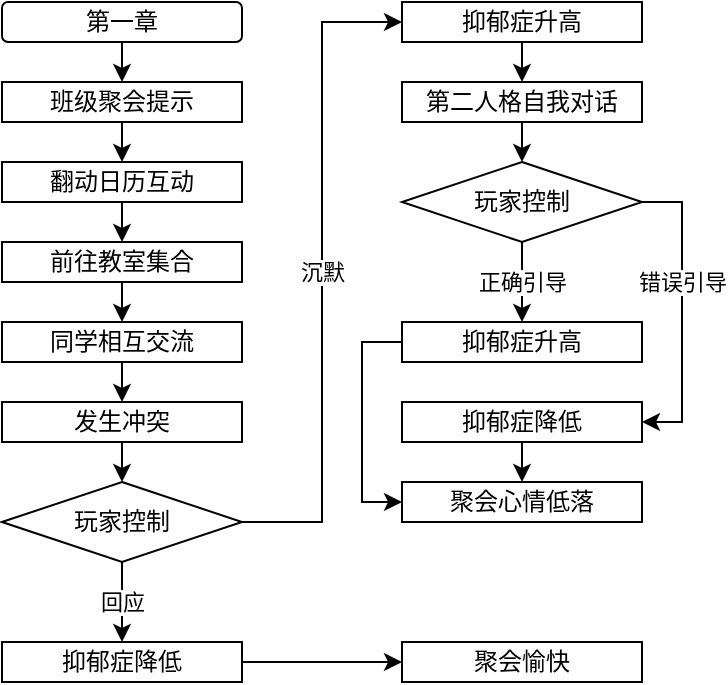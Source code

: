 <mxfile version="18.1.1" type="github">
  <diagram id="C5RBs43oDa-KdzZeNtuy" name="Page-1">
    <mxGraphModel dx="1038" dy="588" grid="1" gridSize="10" guides="1" tooltips="1" connect="1" arrows="1" fold="1" page="1" pageScale="1" pageWidth="827" pageHeight="1169" math="0" shadow="0">
      <root>
        <mxCell id="WIyWlLk6GJQsqaUBKTNV-0" />
        <mxCell id="WIyWlLk6GJQsqaUBKTNV-1" parent="WIyWlLk6GJQsqaUBKTNV-0" />
        <mxCell id="GqAvmgkqh1xOm4bAF4C7-27" style="edgeStyle=orthogonalEdgeStyle;rounded=0;orthogonalLoop=1;jettySize=auto;html=1;exitX=0.5;exitY=1;exitDx=0;exitDy=0;entryX=0.5;entryY=0;entryDx=0;entryDy=0;" edge="1" parent="WIyWlLk6GJQsqaUBKTNV-1" source="GqAvmgkqh1xOm4bAF4C7-20" target="GqAvmgkqh1xOm4bAF4C7-21">
          <mxGeometry relative="1" as="geometry" />
        </mxCell>
        <mxCell id="GqAvmgkqh1xOm4bAF4C7-20" value="第一章" style="rounded=1;whiteSpace=wrap;html=1;" vertex="1" parent="WIyWlLk6GJQsqaUBKTNV-1">
          <mxGeometry x="280" y="80" width="120" height="20" as="geometry" />
        </mxCell>
        <mxCell id="GqAvmgkqh1xOm4bAF4C7-28" style="edgeStyle=orthogonalEdgeStyle;rounded=0;orthogonalLoop=1;jettySize=auto;html=1;exitX=0.5;exitY=1;exitDx=0;exitDy=0;entryX=0.5;entryY=0;entryDx=0;entryDy=0;" edge="1" parent="WIyWlLk6GJQsqaUBKTNV-1" source="GqAvmgkqh1xOm4bAF4C7-21" target="GqAvmgkqh1xOm4bAF4C7-22">
          <mxGeometry relative="1" as="geometry" />
        </mxCell>
        <mxCell id="GqAvmgkqh1xOm4bAF4C7-21" value="班级聚会提示" style="rounded=0;whiteSpace=wrap;html=1;" vertex="1" parent="WIyWlLk6GJQsqaUBKTNV-1">
          <mxGeometry x="280" y="120" width="120" height="20" as="geometry" />
        </mxCell>
        <mxCell id="GqAvmgkqh1xOm4bAF4C7-29" style="edgeStyle=orthogonalEdgeStyle;rounded=0;orthogonalLoop=1;jettySize=auto;html=1;exitX=0.5;exitY=1;exitDx=0;exitDy=0;entryX=0.5;entryY=0;entryDx=0;entryDy=0;" edge="1" parent="WIyWlLk6GJQsqaUBKTNV-1" source="GqAvmgkqh1xOm4bAF4C7-22" target="GqAvmgkqh1xOm4bAF4C7-23">
          <mxGeometry relative="1" as="geometry" />
        </mxCell>
        <mxCell id="GqAvmgkqh1xOm4bAF4C7-22" value="翻动日历互动" style="rounded=0;whiteSpace=wrap;html=1;" vertex="1" parent="WIyWlLk6GJQsqaUBKTNV-1">
          <mxGeometry x="280" y="160" width="120" height="20" as="geometry" />
        </mxCell>
        <mxCell id="GqAvmgkqh1xOm4bAF4C7-30" style="edgeStyle=orthogonalEdgeStyle;rounded=0;orthogonalLoop=1;jettySize=auto;html=1;exitX=0.5;exitY=1;exitDx=0;exitDy=0;entryX=0.5;entryY=0;entryDx=0;entryDy=0;" edge="1" parent="WIyWlLk6GJQsqaUBKTNV-1" source="GqAvmgkqh1xOm4bAF4C7-23" target="GqAvmgkqh1xOm4bAF4C7-24">
          <mxGeometry relative="1" as="geometry" />
        </mxCell>
        <mxCell id="GqAvmgkqh1xOm4bAF4C7-23" value="前往教室集合" style="rounded=0;whiteSpace=wrap;html=1;" vertex="1" parent="WIyWlLk6GJQsqaUBKTNV-1">
          <mxGeometry x="280" y="200" width="120" height="20" as="geometry" />
        </mxCell>
        <mxCell id="GqAvmgkqh1xOm4bAF4C7-31" style="edgeStyle=orthogonalEdgeStyle;rounded=0;orthogonalLoop=1;jettySize=auto;html=1;exitX=0.5;exitY=1;exitDx=0;exitDy=0;entryX=0.5;entryY=0;entryDx=0;entryDy=0;" edge="1" parent="WIyWlLk6GJQsqaUBKTNV-1" source="GqAvmgkqh1xOm4bAF4C7-24" target="GqAvmgkqh1xOm4bAF4C7-25">
          <mxGeometry relative="1" as="geometry" />
        </mxCell>
        <mxCell id="GqAvmgkqh1xOm4bAF4C7-24" value="同学相互交流" style="rounded=0;whiteSpace=wrap;html=1;" vertex="1" parent="WIyWlLk6GJQsqaUBKTNV-1">
          <mxGeometry x="280" y="240" width="120" height="20" as="geometry" />
        </mxCell>
        <mxCell id="GqAvmgkqh1xOm4bAF4C7-32" style="edgeStyle=orthogonalEdgeStyle;rounded=0;orthogonalLoop=1;jettySize=auto;html=1;exitX=0.5;exitY=1;exitDx=0;exitDy=0;entryX=0.5;entryY=0;entryDx=0;entryDy=0;" edge="1" parent="WIyWlLk6GJQsqaUBKTNV-1" source="GqAvmgkqh1xOm4bAF4C7-25" target="GqAvmgkqh1xOm4bAF4C7-26">
          <mxGeometry relative="1" as="geometry" />
        </mxCell>
        <mxCell id="GqAvmgkqh1xOm4bAF4C7-25" value="发生冲突" style="rounded=0;whiteSpace=wrap;html=1;" vertex="1" parent="WIyWlLk6GJQsqaUBKTNV-1">
          <mxGeometry x="280" y="280" width="120" height="20" as="geometry" />
        </mxCell>
        <mxCell id="GqAvmgkqh1xOm4bAF4C7-34" value="回应" style="edgeStyle=orthogonalEdgeStyle;rounded=0;orthogonalLoop=1;jettySize=auto;html=1;exitX=0.5;exitY=1;exitDx=0;exitDy=0;entryX=0.5;entryY=0;entryDx=0;entryDy=0;" edge="1" parent="WIyWlLk6GJQsqaUBKTNV-1" source="GqAvmgkqh1xOm4bAF4C7-26" target="GqAvmgkqh1xOm4bAF4C7-33">
          <mxGeometry relative="1" as="geometry" />
        </mxCell>
        <mxCell id="GqAvmgkqh1xOm4bAF4C7-38" value="沉默" style="edgeStyle=orthogonalEdgeStyle;rounded=0;orthogonalLoop=1;jettySize=auto;html=1;exitX=1;exitY=0.5;exitDx=0;exitDy=0;entryX=0;entryY=0.5;entryDx=0;entryDy=0;" edge="1" parent="WIyWlLk6GJQsqaUBKTNV-1" source="GqAvmgkqh1xOm4bAF4C7-26" target="GqAvmgkqh1xOm4bAF4C7-37">
          <mxGeometry relative="1" as="geometry" />
        </mxCell>
        <mxCell id="GqAvmgkqh1xOm4bAF4C7-26" value="玩家控制" style="rhombus;whiteSpace=wrap;html=1;" vertex="1" parent="WIyWlLk6GJQsqaUBKTNV-1">
          <mxGeometry x="280" y="320" width="120" height="40" as="geometry" />
        </mxCell>
        <mxCell id="GqAvmgkqh1xOm4bAF4C7-52" style="edgeStyle=orthogonalEdgeStyle;rounded=0;orthogonalLoop=1;jettySize=auto;html=1;exitX=1;exitY=0.5;exitDx=0;exitDy=0;entryX=0;entryY=0.5;entryDx=0;entryDy=0;" edge="1" parent="WIyWlLk6GJQsqaUBKTNV-1" source="GqAvmgkqh1xOm4bAF4C7-33" target="GqAvmgkqh1xOm4bAF4C7-35">
          <mxGeometry relative="1" as="geometry" />
        </mxCell>
        <mxCell id="GqAvmgkqh1xOm4bAF4C7-33" value="抑郁症降低" style="rounded=0;whiteSpace=wrap;html=1;" vertex="1" parent="WIyWlLk6GJQsqaUBKTNV-1">
          <mxGeometry x="280" y="400" width="120" height="20" as="geometry" />
        </mxCell>
        <mxCell id="GqAvmgkqh1xOm4bAF4C7-35" value="聚会愉快" style="rounded=0;whiteSpace=wrap;html=1;" vertex="1" parent="WIyWlLk6GJQsqaUBKTNV-1">
          <mxGeometry x="480" y="400" width="120" height="20" as="geometry" />
        </mxCell>
        <mxCell id="GqAvmgkqh1xOm4bAF4C7-41" style="edgeStyle=orthogonalEdgeStyle;rounded=0;orthogonalLoop=1;jettySize=auto;html=1;exitX=0.5;exitY=1;exitDx=0;exitDy=0;entryX=0.5;entryY=0;entryDx=0;entryDy=0;" edge="1" parent="WIyWlLk6GJQsqaUBKTNV-1" source="GqAvmgkqh1xOm4bAF4C7-37" target="GqAvmgkqh1xOm4bAF4C7-39">
          <mxGeometry relative="1" as="geometry" />
        </mxCell>
        <mxCell id="GqAvmgkqh1xOm4bAF4C7-37" value="抑郁症升高" style="rounded=0;whiteSpace=wrap;html=1;" vertex="1" parent="WIyWlLk6GJQsqaUBKTNV-1">
          <mxGeometry x="480" y="80" width="120" height="20" as="geometry" />
        </mxCell>
        <mxCell id="GqAvmgkqh1xOm4bAF4C7-43" style="edgeStyle=orthogonalEdgeStyle;rounded=0;orthogonalLoop=1;jettySize=auto;html=1;exitX=0.5;exitY=1;exitDx=0;exitDy=0;entryX=0.5;entryY=0;entryDx=0;entryDy=0;" edge="1" parent="WIyWlLk6GJQsqaUBKTNV-1" source="GqAvmgkqh1xOm4bAF4C7-39" target="GqAvmgkqh1xOm4bAF4C7-42">
          <mxGeometry relative="1" as="geometry" />
        </mxCell>
        <mxCell id="GqAvmgkqh1xOm4bAF4C7-39" value="第二人格自我对话" style="rounded=0;whiteSpace=wrap;html=1;" vertex="1" parent="WIyWlLk6GJQsqaUBKTNV-1">
          <mxGeometry x="480" y="120" width="120" height="20" as="geometry" />
        </mxCell>
        <mxCell id="GqAvmgkqh1xOm4bAF4C7-46" value="正确引导" style="edgeStyle=orthogonalEdgeStyle;rounded=0;orthogonalLoop=1;jettySize=auto;html=1;exitX=0.5;exitY=1;exitDx=0;exitDy=0;entryX=0.5;entryY=0;entryDx=0;entryDy=0;" edge="1" parent="WIyWlLk6GJQsqaUBKTNV-1" source="GqAvmgkqh1xOm4bAF4C7-42" target="GqAvmgkqh1xOm4bAF4C7-44">
          <mxGeometry relative="1" as="geometry" />
        </mxCell>
        <mxCell id="GqAvmgkqh1xOm4bAF4C7-47" value="错误引导" style="edgeStyle=orthogonalEdgeStyle;rounded=0;orthogonalLoop=1;jettySize=auto;html=1;exitX=1;exitY=0.5;exitDx=0;exitDy=0;entryX=1;entryY=0.5;entryDx=0;entryDy=0;" edge="1" parent="WIyWlLk6GJQsqaUBKTNV-1" source="GqAvmgkqh1xOm4bAF4C7-42" target="GqAvmgkqh1xOm4bAF4C7-45">
          <mxGeometry x="-0.2" relative="1" as="geometry">
            <mxPoint as="offset" />
          </mxGeometry>
        </mxCell>
        <mxCell id="GqAvmgkqh1xOm4bAF4C7-42" value="玩家控制" style="rhombus;whiteSpace=wrap;html=1;" vertex="1" parent="WIyWlLk6GJQsqaUBKTNV-1">
          <mxGeometry x="480" y="160" width="120" height="40" as="geometry" />
        </mxCell>
        <mxCell id="GqAvmgkqh1xOm4bAF4C7-50" style="edgeStyle=orthogonalEdgeStyle;rounded=0;orthogonalLoop=1;jettySize=auto;html=1;exitX=0;exitY=0.5;exitDx=0;exitDy=0;entryX=0;entryY=0.5;entryDx=0;entryDy=0;" edge="1" parent="WIyWlLk6GJQsqaUBKTNV-1" source="GqAvmgkqh1xOm4bAF4C7-44" target="GqAvmgkqh1xOm4bAF4C7-48">
          <mxGeometry relative="1" as="geometry" />
        </mxCell>
        <mxCell id="GqAvmgkqh1xOm4bAF4C7-44" value="抑郁症升高" style="rounded=0;whiteSpace=wrap;html=1;" vertex="1" parent="WIyWlLk6GJQsqaUBKTNV-1">
          <mxGeometry x="480" y="240" width="120" height="20" as="geometry" />
        </mxCell>
        <mxCell id="GqAvmgkqh1xOm4bAF4C7-51" style="edgeStyle=orthogonalEdgeStyle;rounded=0;orthogonalLoop=1;jettySize=auto;html=1;exitX=0.5;exitY=1;exitDx=0;exitDy=0;entryX=0.5;entryY=0;entryDx=0;entryDy=0;" edge="1" parent="WIyWlLk6GJQsqaUBKTNV-1" source="GqAvmgkqh1xOm4bAF4C7-45" target="GqAvmgkqh1xOm4bAF4C7-48">
          <mxGeometry relative="1" as="geometry" />
        </mxCell>
        <mxCell id="GqAvmgkqh1xOm4bAF4C7-45" value="抑郁症降低" style="rounded=0;whiteSpace=wrap;html=1;" vertex="1" parent="WIyWlLk6GJQsqaUBKTNV-1">
          <mxGeometry x="480" y="280" width="120" height="20" as="geometry" />
        </mxCell>
        <mxCell id="GqAvmgkqh1xOm4bAF4C7-48" value="聚会心情低落" style="rounded=0;whiteSpace=wrap;html=1;" vertex="1" parent="WIyWlLk6GJQsqaUBKTNV-1">
          <mxGeometry x="480" y="320" width="120" height="20" as="geometry" />
        </mxCell>
      </root>
    </mxGraphModel>
  </diagram>
</mxfile>
